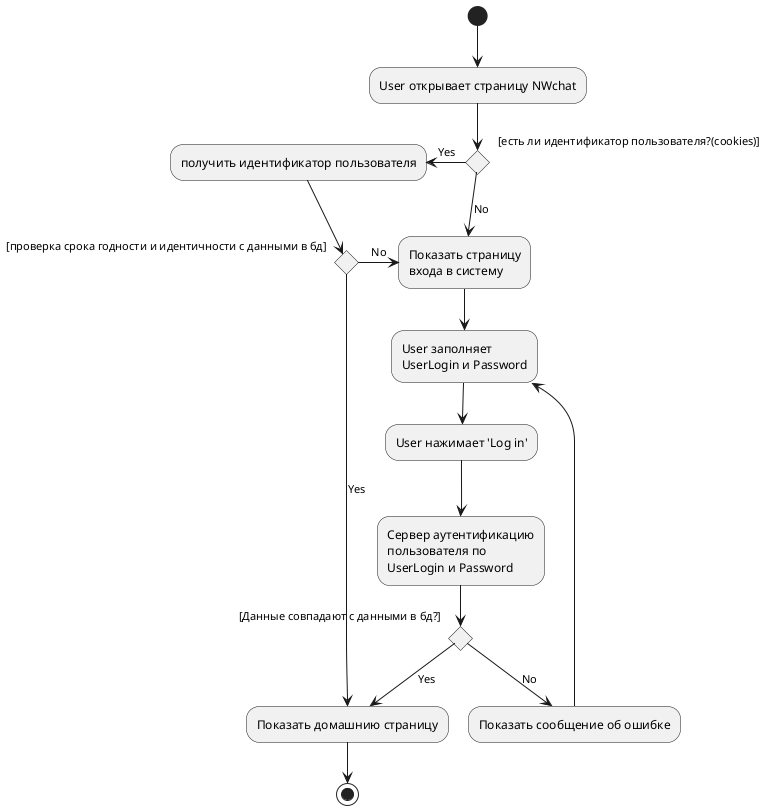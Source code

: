 @startuml

(*) --> "User открывает страницу NWchat" as init
if "[есть ли идентификатор пользователя?(cookies)]" then
  -left->[Yes] "получить идентификатор пользователя"
  if "[проверка срока годности и идентичности с данными в бд]" then
    --> [Yes] "Показать домашнию страницу" as home
    --> (*)
    else
     -> [No] "Показать страницу
            входа в систему" as loginP
  endif
  else
    -->[No] loginP
   --> "User заполняет
    UserLogin и Password" as fills
   --> "User нажимает 'Log in'"
   --> "Сервер аутентификацию
   пользователя по
    UserLogin и Password"
   if "[Данные совпадают с данными в бд?]" then
    -->[Yes] home
   else
    -->[No] "Показать сообщение об ошибке"
    -->fills
endif
@enduml
